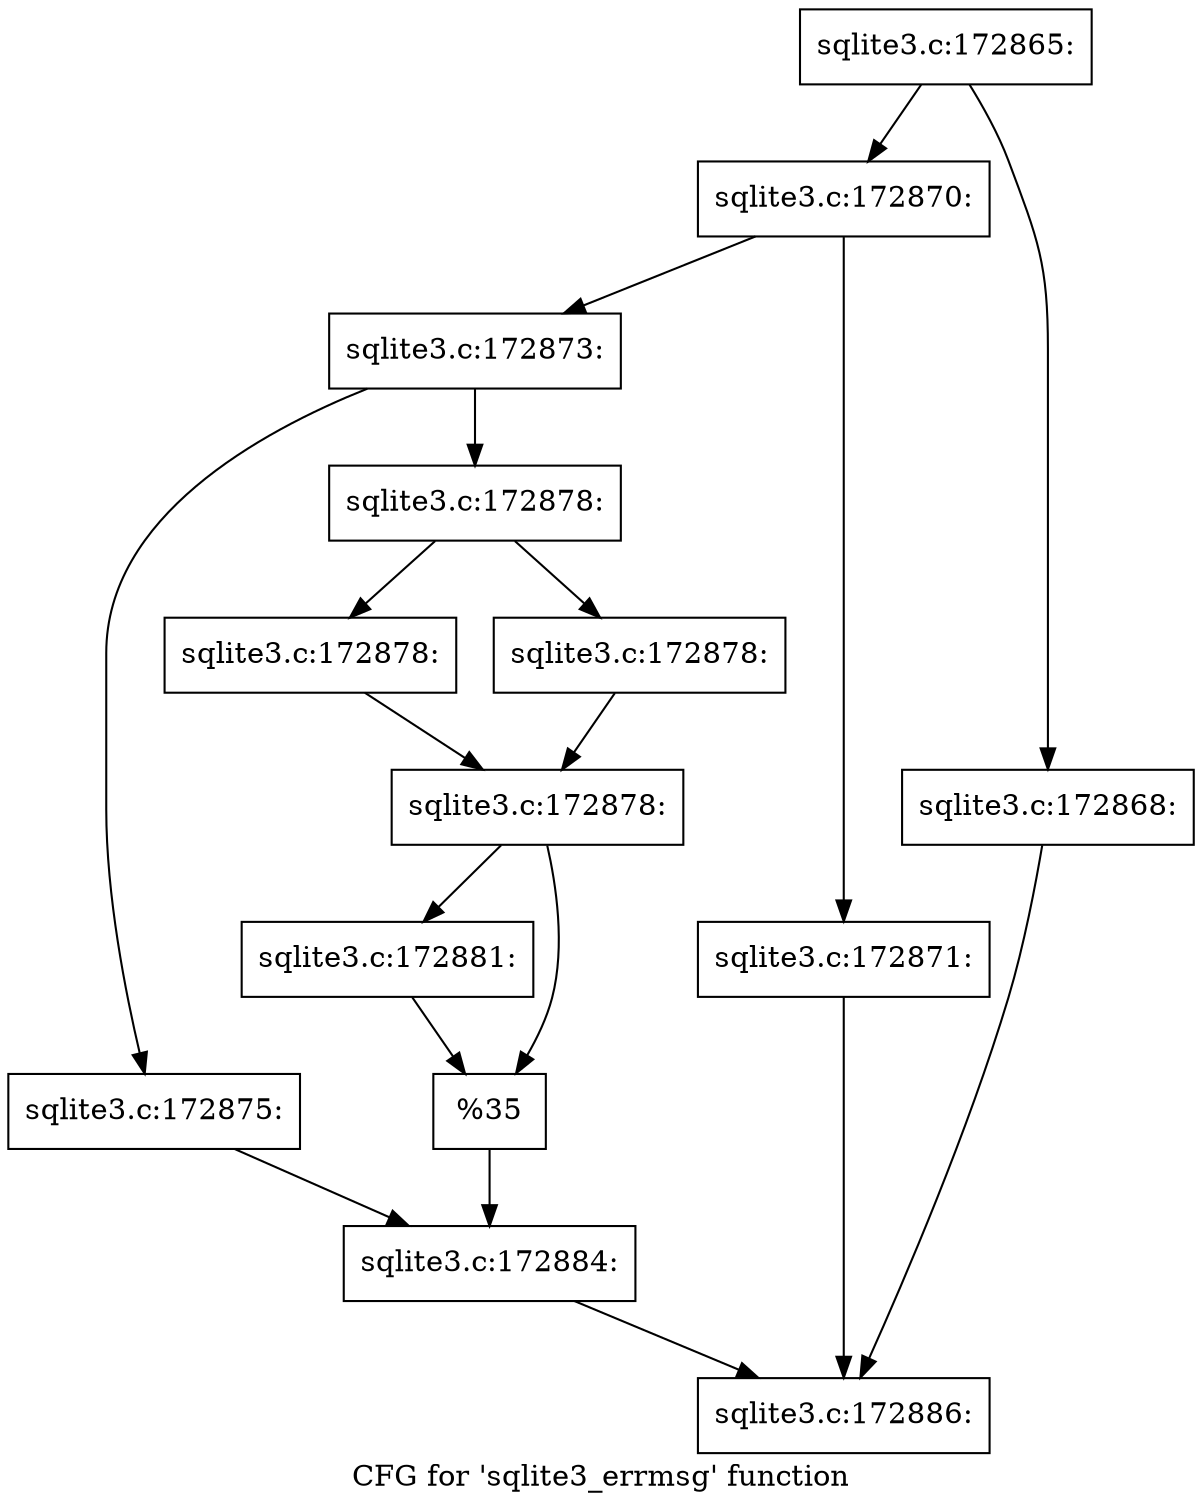 digraph "CFG for 'sqlite3_errmsg' function" {
	label="CFG for 'sqlite3_errmsg' function";

	Node0x55c0f6a60ba0 [shape=record,label="{sqlite3.c:172865:}"];
	Node0x55c0f6a60ba0 -> Node0x55c0f6a614f0;
	Node0x55c0f6a60ba0 -> Node0x55c0f6a614a0;
	Node0x55c0f6a614a0 [shape=record,label="{sqlite3.c:172868:}"];
	Node0x55c0f6a614a0 -> Node0x55c0f6a61930;
	Node0x55c0f6a614f0 [shape=record,label="{sqlite3.c:172870:}"];
	Node0x55c0f6a614f0 -> Node0x55c0f6a62750;
	Node0x55c0f6a614f0 -> Node0x55c0f6a62700;
	Node0x55c0f6a62700 [shape=record,label="{sqlite3.c:172871:}"];
	Node0x55c0f6a62700 -> Node0x55c0f6a61930;
	Node0x55c0f6a62750 [shape=record,label="{sqlite3.c:172873:}"];
	Node0x55c0f6a62750 -> Node0x55c0f557cfa0;
	Node0x55c0f6a62750 -> Node0x55c0f6a63690;
	Node0x55c0f557cfa0 [shape=record,label="{sqlite3.c:172875:}"];
	Node0x55c0f557cfa0 -> Node0x55c0f6a62e00;
	Node0x55c0f6a63690 [shape=record,label="{sqlite3.c:172878:}"];
	Node0x55c0f6a63690 -> Node0x55c0f6a63d00;
	Node0x55c0f6a63690 -> Node0x55c0f6a63d50;
	Node0x55c0f6a63d00 [shape=record,label="{sqlite3.c:172878:}"];
	Node0x55c0f6a63d00 -> Node0x55c0f6a63da0;
	Node0x55c0f6a63d50 [shape=record,label="{sqlite3.c:172878:}"];
	Node0x55c0f6a63d50 -> Node0x55c0f6a63da0;
	Node0x55c0f6a63da0 [shape=record,label="{sqlite3.c:172878:}"];
	Node0x55c0f6a63da0 -> Node0x55c0f6a64480;
	Node0x55c0f6a63da0 -> Node0x55c0f6a644d0;
	Node0x55c0f6a64480 [shape=record,label="{sqlite3.c:172881:}"];
	Node0x55c0f6a64480 -> Node0x55c0f6a644d0;
	Node0x55c0f6a644d0 [shape=record,label="{%35}"];
	Node0x55c0f6a644d0 -> Node0x55c0f6a62e00;
	Node0x55c0f6a62e00 [shape=record,label="{sqlite3.c:172884:}"];
	Node0x55c0f6a62e00 -> Node0x55c0f6a61930;
	Node0x55c0f6a61930 [shape=record,label="{sqlite3.c:172886:}"];
}
